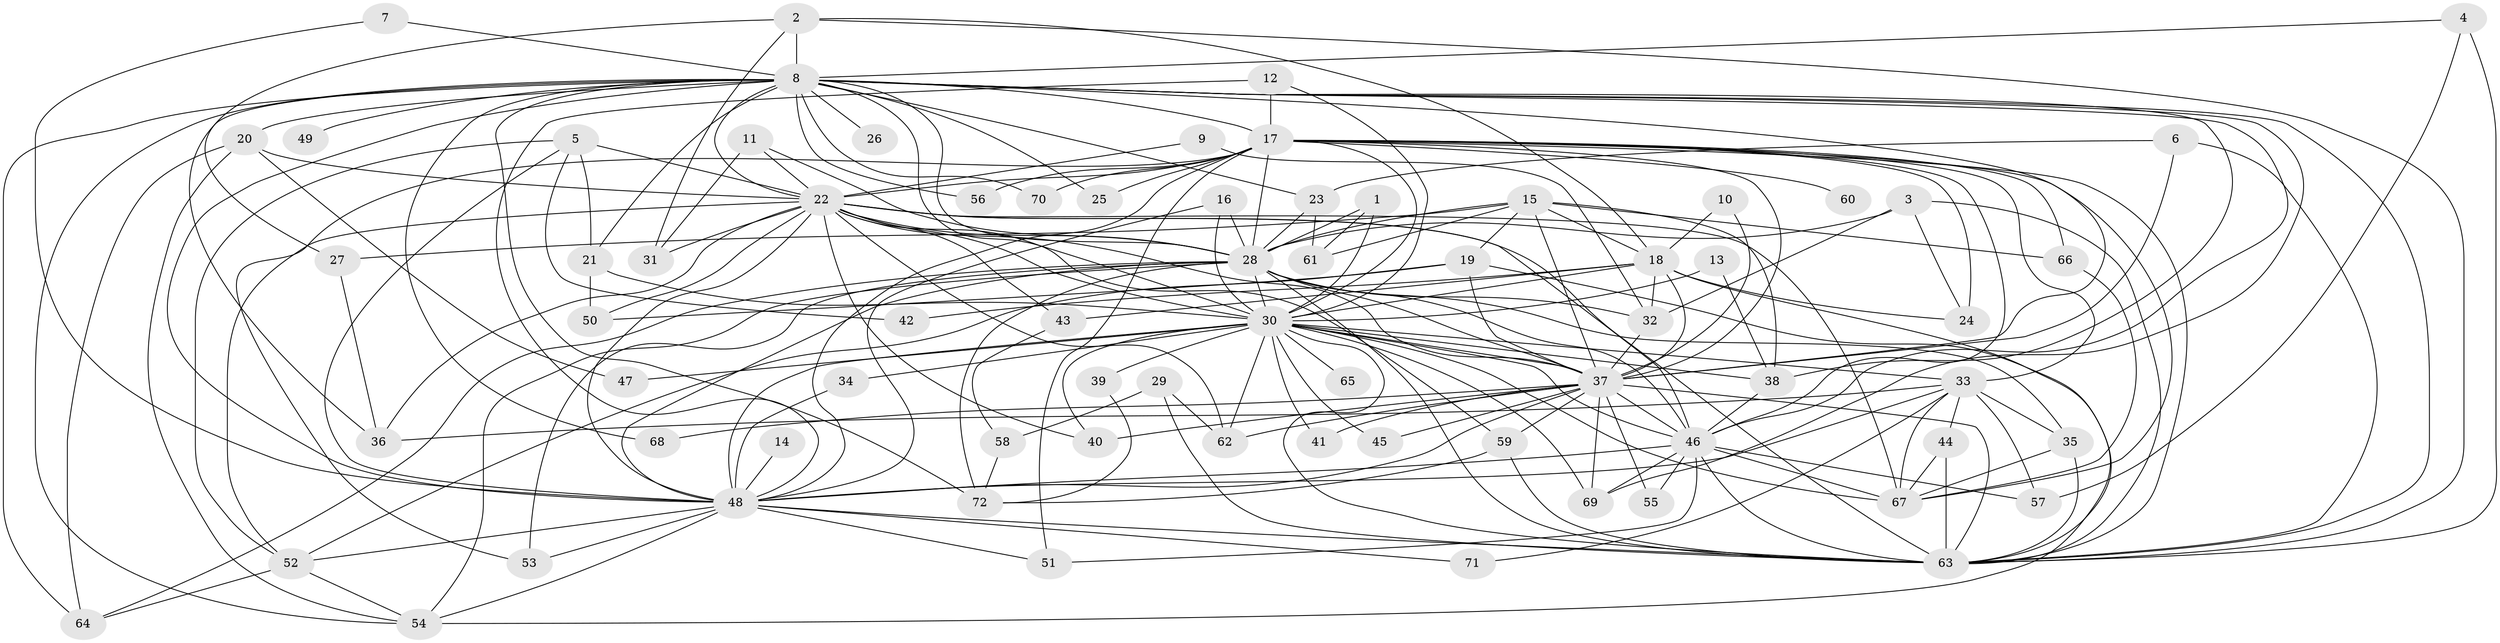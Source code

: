// original degree distribution, {28: 0.013888888888888888, 21: 0.006944444444444444, 24: 0.013888888888888888, 23: 0.006944444444444444, 32: 0.006944444444444444, 34: 0.006944444444444444, 19: 0.006944444444444444, 18: 0.006944444444444444, 4: 0.10416666666666667, 6: 0.027777777777777776, 9: 0.006944444444444444, 3: 0.1527777777777778, 5: 0.027777777777777776, 2: 0.5902777777777778, 8: 0.013888888888888888, 10: 0.006944444444444444}
// Generated by graph-tools (version 1.1) at 2025/01/03/09/25 03:01:19]
// undirected, 72 vertices, 200 edges
graph export_dot {
graph [start="1"]
  node [color=gray90,style=filled];
  1;
  2;
  3;
  4;
  5;
  6;
  7;
  8;
  9;
  10;
  11;
  12;
  13;
  14;
  15;
  16;
  17;
  18;
  19;
  20;
  21;
  22;
  23;
  24;
  25;
  26;
  27;
  28;
  29;
  30;
  31;
  32;
  33;
  34;
  35;
  36;
  37;
  38;
  39;
  40;
  41;
  42;
  43;
  44;
  45;
  46;
  47;
  48;
  49;
  50;
  51;
  52;
  53;
  54;
  55;
  56;
  57;
  58;
  59;
  60;
  61;
  62;
  63;
  64;
  65;
  66;
  67;
  68;
  69;
  70;
  71;
  72;
  1 -- 28 [weight=1.0];
  1 -- 30 [weight=1.0];
  1 -- 61 [weight=1.0];
  2 -- 8 [weight=1.0];
  2 -- 18 [weight=1.0];
  2 -- 27 [weight=1.0];
  2 -- 31 [weight=1.0];
  2 -- 63 [weight=1.0];
  3 -- 24 [weight=1.0];
  3 -- 28 [weight=1.0];
  3 -- 32 [weight=1.0];
  3 -- 63 [weight=1.0];
  4 -- 8 [weight=1.0];
  4 -- 57 [weight=1.0];
  4 -- 63 [weight=1.0];
  5 -- 21 [weight=1.0];
  5 -- 22 [weight=1.0];
  5 -- 42 [weight=1.0];
  5 -- 48 [weight=1.0];
  5 -- 52 [weight=1.0];
  6 -- 23 [weight=1.0];
  6 -- 37 [weight=2.0];
  6 -- 63 [weight=1.0];
  7 -- 8 [weight=1.0];
  7 -- 48 [weight=1.0];
  8 -- 17 [weight=1.0];
  8 -- 20 [weight=1.0];
  8 -- 21 [weight=1.0];
  8 -- 22 [weight=3.0];
  8 -- 23 [weight=1.0];
  8 -- 25 [weight=1.0];
  8 -- 26 [weight=1.0];
  8 -- 28 [weight=3.0];
  8 -- 30 [weight=1.0];
  8 -- 36 [weight=1.0];
  8 -- 37 [weight=1.0];
  8 -- 38 [weight=1.0];
  8 -- 46 [weight=1.0];
  8 -- 48 [weight=1.0];
  8 -- 49 [weight=1.0];
  8 -- 54 [weight=1.0];
  8 -- 56 [weight=3.0];
  8 -- 63 [weight=1.0];
  8 -- 64 [weight=1.0];
  8 -- 68 [weight=1.0];
  8 -- 69 [weight=1.0];
  8 -- 70 [weight=1.0];
  8 -- 72 [weight=1.0];
  9 -- 22 [weight=1.0];
  9 -- 32 [weight=1.0];
  10 -- 18 [weight=1.0];
  10 -- 37 [weight=1.0];
  11 -- 22 [weight=1.0];
  11 -- 28 [weight=2.0];
  11 -- 31 [weight=1.0];
  12 -- 17 [weight=1.0];
  12 -- 30 [weight=1.0];
  12 -- 48 [weight=1.0];
  13 -- 30 [weight=1.0];
  13 -- 38 [weight=1.0];
  14 -- 48 [weight=1.0];
  15 -- 18 [weight=1.0];
  15 -- 19 [weight=1.0];
  15 -- 27 [weight=1.0];
  15 -- 28 [weight=1.0];
  15 -- 37 [weight=1.0];
  15 -- 38 [weight=1.0];
  15 -- 61 [weight=1.0];
  15 -- 66 [weight=1.0];
  16 -- 28 [weight=1.0];
  16 -- 30 [weight=1.0];
  16 -- 48 [weight=1.0];
  17 -- 22 [weight=2.0];
  17 -- 24 [weight=1.0];
  17 -- 25 [weight=1.0];
  17 -- 28 [weight=3.0];
  17 -- 30 [weight=1.0];
  17 -- 33 [weight=1.0];
  17 -- 37 [weight=1.0];
  17 -- 46 [weight=1.0];
  17 -- 48 [weight=1.0];
  17 -- 51 [weight=1.0];
  17 -- 53 [weight=1.0];
  17 -- 56 [weight=1.0];
  17 -- 60 [weight=1.0];
  17 -- 63 [weight=1.0];
  17 -- 66 [weight=1.0];
  17 -- 67 [weight=1.0];
  17 -- 70 [weight=1.0];
  18 -- 24 [weight=1.0];
  18 -- 30 [weight=1.0];
  18 -- 32 [weight=1.0];
  18 -- 37 [weight=1.0];
  18 -- 42 [weight=1.0];
  18 -- 43 [weight=1.0];
  18 -- 63 [weight=1.0];
  19 -- 37 [weight=1.0];
  19 -- 50 [weight=1.0];
  19 -- 52 [weight=1.0];
  19 -- 54 [weight=1.0];
  20 -- 22 [weight=1.0];
  20 -- 47 [weight=1.0];
  20 -- 54 [weight=1.0];
  20 -- 64 [weight=1.0];
  21 -- 30 [weight=1.0];
  21 -- 50 [weight=1.0];
  22 -- 28 [weight=2.0];
  22 -- 30 [weight=1.0];
  22 -- 31 [weight=1.0];
  22 -- 36 [weight=1.0];
  22 -- 37 [weight=1.0];
  22 -- 40 [weight=1.0];
  22 -- 43 [weight=2.0];
  22 -- 46 [weight=2.0];
  22 -- 48 [weight=2.0];
  22 -- 50 [weight=1.0];
  22 -- 52 [weight=1.0];
  22 -- 59 [weight=1.0];
  22 -- 62 [weight=1.0];
  22 -- 63 [weight=1.0];
  22 -- 67 [weight=1.0];
  23 -- 28 [weight=1.0];
  23 -- 61 [weight=1.0];
  27 -- 36 [weight=1.0];
  28 -- 30 [weight=4.0];
  28 -- 32 [weight=1.0];
  28 -- 35 [weight=1.0];
  28 -- 37 [weight=2.0];
  28 -- 46 [weight=2.0];
  28 -- 48 [weight=2.0];
  28 -- 53 [weight=1.0];
  28 -- 54 [weight=1.0];
  28 -- 63 [weight=4.0];
  28 -- 64 [weight=1.0];
  28 -- 72 [weight=2.0];
  29 -- 58 [weight=1.0];
  29 -- 62 [weight=1.0];
  29 -- 63 [weight=1.0];
  30 -- 33 [weight=1.0];
  30 -- 34 [weight=1.0];
  30 -- 37 [weight=2.0];
  30 -- 38 [weight=1.0];
  30 -- 39 [weight=1.0];
  30 -- 40 [weight=1.0];
  30 -- 41 [weight=1.0];
  30 -- 45 [weight=1.0];
  30 -- 46 [weight=1.0];
  30 -- 47 [weight=1.0];
  30 -- 48 [weight=1.0];
  30 -- 62 [weight=1.0];
  30 -- 63 [weight=1.0];
  30 -- 65 [weight=3.0];
  30 -- 67 [weight=1.0];
  30 -- 69 [weight=1.0];
  32 -- 37 [weight=1.0];
  33 -- 35 [weight=1.0];
  33 -- 36 [weight=1.0];
  33 -- 44 [weight=1.0];
  33 -- 48 [weight=1.0];
  33 -- 57 [weight=1.0];
  33 -- 67 [weight=1.0];
  33 -- 71 [weight=1.0];
  34 -- 48 [weight=1.0];
  35 -- 63 [weight=1.0];
  35 -- 67 [weight=1.0];
  37 -- 40 [weight=2.0];
  37 -- 41 [weight=1.0];
  37 -- 45 [weight=1.0];
  37 -- 46 [weight=2.0];
  37 -- 48 [weight=1.0];
  37 -- 55 [weight=1.0];
  37 -- 59 [weight=1.0];
  37 -- 62 [weight=1.0];
  37 -- 63 [weight=2.0];
  37 -- 68 [weight=1.0];
  37 -- 69 [weight=1.0];
  38 -- 46 [weight=2.0];
  39 -- 72 [weight=1.0];
  43 -- 58 [weight=1.0];
  44 -- 63 [weight=2.0];
  44 -- 67 [weight=1.0];
  46 -- 48 [weight=1.0];
  46 -- 51 [weight=1.0];
  46 -- 55 [weight=1.0];
  46 -- 57 [weight=1.0];
  46 -- 63 [weight=1.0];
  46 -- 67 [weight=1.0];
  46 -- 69 [weight=1.0];
  48 -- 51 [weight=1.0];
  48 -- 52 [weight=1.0];
  48 -- 53 [weight=1.0];
  48 -- 54 [weight=1.0];
  48 -- 63 [weight=2.0];
  48 -- 71 [weight=1.0];
  52 -- 54 [weight=1.0];
  52 -- 64 [weight=1.0];
  58 -- 72 [weight=1.0];
  59 -- 63 [weight=1.0];
  59 -- 72 [weight=1.0];
  66 -- 67 [weight=1.0];
}
